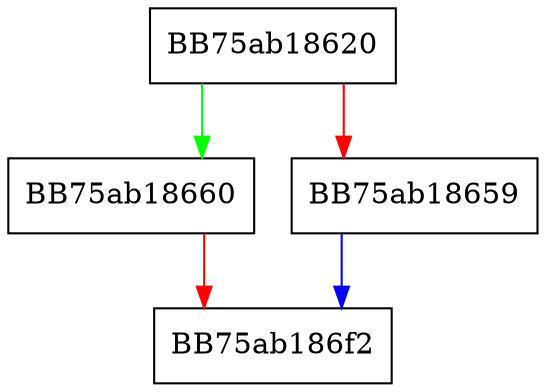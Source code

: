 digraph AtomicCounterDivNamespaced {
  node [shape="box"];
  graph [splines=ortho];
  BB75ab18620 -> BB75ab18660 [color="green"];
  BB75ab18620 -> BB75ab18659 [color="red"];
  BB75ab18659 -> BB75ab186f2 [color="blue"];
  BB75ab18660 -> BB75ab186f2 [color="red"];
}